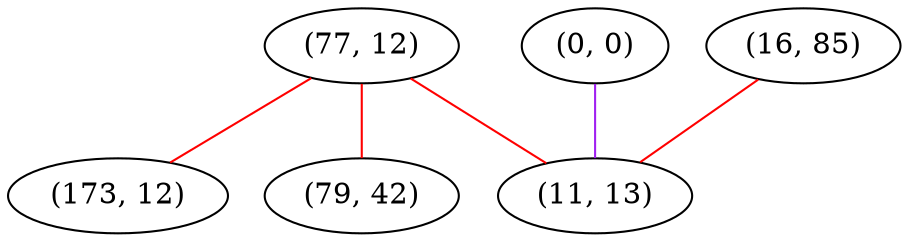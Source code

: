 graph "" {
"(77, 12)";
"(0, 0)";
"(173, 12)";
"(79, 42)";
"(16, 85)";
"(11, 13)";
"(77, 12)" -- "(173, 12)"  [color=red, key=0, weight=1];
"(77, 12)" -- "(79, 42)"  [color=red, key=0, weight=1];
"(77, 12)" -- "(11, 13)"  [color=red, key=0, weight=1];
"(0, 0)" -- "(11, 13)"  [color=purple, key=0, weight=4];
"(16, 85)" -- "(11, 13)"  [color=red, key=0, weight=1];
}
